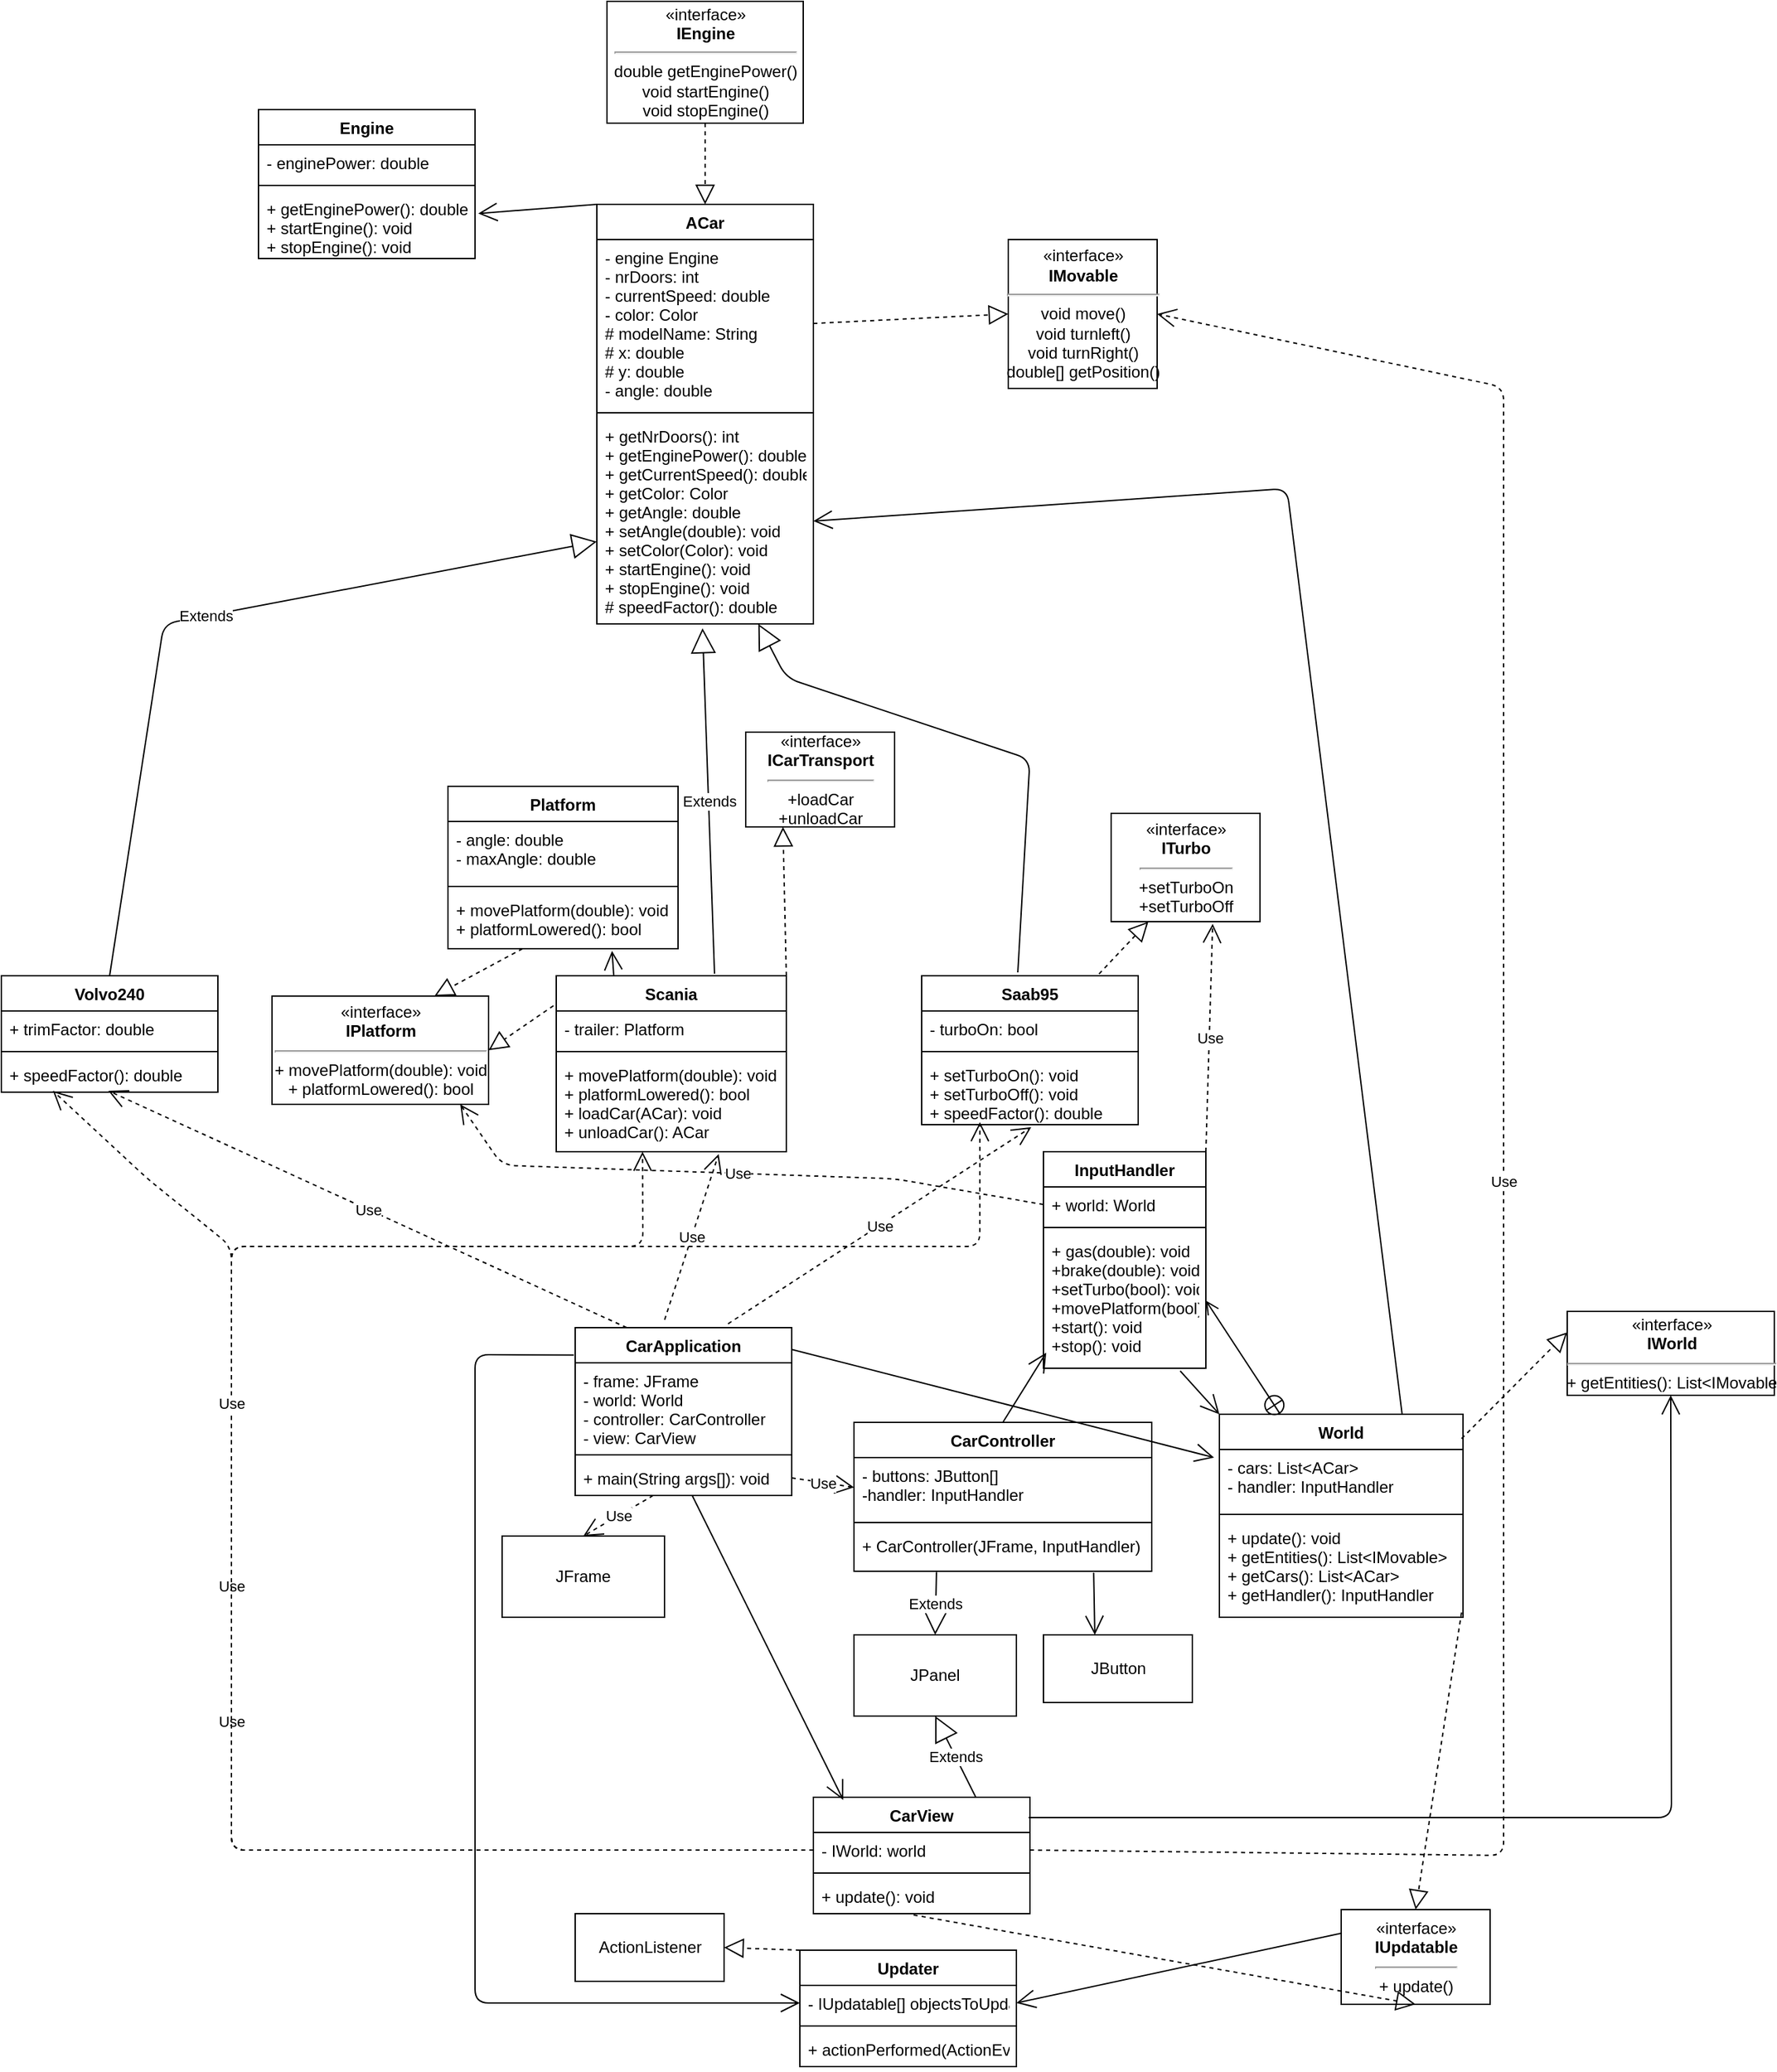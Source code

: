 <mxfile version="14.0.4" type="github">
  <diagram id="hZZ12iHbAmKf1xC7o3fC" name="Page-1">
    <mxGraphModel dx="2249" dy="1931" grid="1" gridSize="10" guides="1" tooltips="1" connect="1" arrows="1" fold="1" page="1" pageScale="1" pageWidth="827" pageHeight="1169" math="0" shadow="0">
      <root>
        <mxCell id="0" />
        <mxCell id="1" parent="0" />
        <mxCell id="w9Y-d-V_YVhM6U8NsQ1o-5" value="World" style="swimlane;fontStyle=1;align=center;verticalAlign=top;childLayout=stackLayout;horizontal=1;startSize=26;horizontalStack=0;resizeParent=1;resizeParentMax=0;resizeLast=0;collapsible=1;marginBottom=0;" parent="1" vertex="1">
          <mxGeometry x="570" y="634" width="180" height="150" as="geometry" />
        </mxCell>
        <mxCell id="w9Y-d-V_YVhM6U8NsQ1o-6" value="- cars: List&lt;ACar&gt;&#xa;- handler: InputHandler" style="text;strokeColor=none;fillColor=none;align=left;verticalAlign=top;spacingLeft=4;spacingRight=4;overflow=hidden;rotatable=0;points=[[0,0.5],[1,0.5]];portConstraint=eastwest;" parent="w9Y-d-V_YVhM6U8NsQ1o-5" vertex="1">
          <mxGeometry y="26" width="180" height="44" as="geometry" />
        </mxCell>
        <mxCell id="w9Y-d-V_YVhM6U8NsQ1o-7" value="" style="line;strokeWidth=1;fillColor=none;align=left;verticalAlign=middle;spacingTop=-1;spacingLeft=3;spacingRight=3;rotatable=0;labelPosition=right;points=[];portConstraint=eastwest;" parent="w9Y-d-V_YVhM6U8NsQ1o-5" vertex="1">
          <mxGeometry y="70" width="180" height="8" as="geometry" />
        </mxCell>
        <mxCell id="w9Y-d-V_YVhM6U8NsQ1o-8" value="+ update(): void&#xa;+ getEntities(): List&lt;IMovable&gt;&#xa;+ getCars(): List&lt;ACar&gt;&#xa;+ getHandler(): InputHandler" style="text;strokeColor=none;fillColor=none;align=left;verticalAlign=top;spacingLeft=4;spacingRight=4;overflow=hidden;rotatable=0;points=[[0,0.5],[1,0.5]];portConstraint=eastwest;" parent="w9Y-d-V_YVhM6U8NsQ1o-5" vertex="1">
          <mxGeometry y="78" width="180" height="72" as="geometry" />
        </mxCell>
        <mxCell id="w9Y-d-V_YVhM6U8NsQ1o-9" value="CarView" style="swimlane;fontStyle=1;align=center;verticalAlign=top;childLayout=stackLayout;horizontal=1;startSize=26;horizontalStack=0;resizeParent=1;resizeParentMax=0;resizeLast=0;collapsible=1;marginBottom=0;" parent="1" vertex="1">
          <mxGeometry x="270" y="917" width="160" height="86" as="geometry" />
        </mxCell>
        <mxCell id="w9Y-d-V_YVhM6U8NsQ1o-10" value="- IWorld: world" style="text;strokeColor=none;fillColor=none;align=left;verticalAlign=top;spacingLeft=4;spacingRight=4;overflow=hidden;rotatable=0;points=[[0,0.5],[1,0.5]];portConstraint=eastwest;" parent="w9Y-d-V_YVhM6U8NsQ1o-9" vertex="1">
          <mxGeometry y="26" width="160" height="26" as="geometry" />
        </mxCell>
        <mxCell id="w9Y-d-V_YVhM6U8NsQ1o-11" value="" style="line;strokeWidth=1;fillColor=none;align=left;verticalAlign=middle;spacingTop=-1;spacingLeft=3;spacingRight=3;rotatable=0;labelPosition=right;points=[];portConstraint=eastwest;" parent="w9Y-d-V_YVhM6U8NsQ1o-9" vertex="1">
          <mxGeometry y="52" width="160" height="8" as="geometry" />
        </mxCell>
        <mxCell id="w9Y-d-V_YVhM6U8NsQ1o-12" value="+ update(): void" style="text;strokeColor=none;fillColor=none;align=left;verticalAlign=top;spacingLeft=4;spacingRight=4;overflow=hidden;rotatable=0;points=[[0,0.5],[1,0.5]];portConstraint=eastwest;" parent="w9Y-d-V_YVhM6U8NsQ1o-9" vertex="1">
          <mxGeometry y="60" width="160" height="26" as="geometry" />
        </mxCell>
        <mxCell id="w9Y-d-V_YVhM6U8NsQ1o-13" value="CarController" style="swimlane;fontStyle=1;align=center;verticalAlign=top;childLayout=stackLayout;horizontal=1;startSize=26;horizontalStack=0;resizeParent=1;resizeParentMax=0;resizeLast=0;collapsible=1;marginBottom=0;" parent="1" vertex="1">
          <mxGeometry x="300" y="640" width="220" height="110" as="geometry" />
        </mxCell>
        <mxCell id="w9Y-d-V_YVhM6U8NsQ1o-14" value="- buttons: JButton[]&#xa;-handler: InputHandler" style="text;strokeColor=none;fillColor=none;align=left;verticalAlign=top;spacingLeft=4;spacingRight=4;overflow=hidden;rotatable=0;points=[[0,0.5],[1,0.5]];portConstraint=eastwest;" parent="w9Y-d-V_YVhM6U8NsQ1o-13" vertex="1">
          <mxGeometry y="26" width="220" height="44" as="geometry" />
        </mxCell>
        <mxCell id="w9Y-d-V_YVhM6U8NsQ1o-15" value="" style="line;strokeWidth=1;fillColor=none;align=left;verticalAlign=middle;spacingTop=-1;spacingLeft=3;spacingRight=3;rotatable=0;labelPosition=right;points=[];portConstraint=eastwest;" parent="w9Y-d-V_YVhM6U8NsQ1o-13" vertex="1">
          <mxGeometry y="70" width="220" height="8" as="geometry" />
        </mxCell>
        <mxCell id="w9Y-d-V_YVhM6U8NsQ1o-16" value="+ CarController(JFrame, InputHandler)" style="text;strokeColor=none;fillColor=none;align=left;verticalAlign=top;spacingLeft=4;spacingRight=4;overflow=hidden;rotatable=0;points=[[0,0.5],[1,0.5]];portConstraint=eastwest;" parent="w9Y-d-V_YVhM6U8NsQ1o-13" vertex="1">
          <mxGeometry y="78" width="220" height="32" as="geometry" />
        </mxCell>
        <mxCell id="w9Y-d-V_YVhM6U8NsQ1o-19" value="Use" style="endArrow=open;endSize=12;dashed=1;html=1;exitX=1;exitY=0.5;exitDx=0;exitDy=0;entryX=0;entryY=0.5;entryDx=0;entryDy=0;" parent="1" source="WmBzrEkOURUB-nVrZAUK-8" target="w9Y-d-V_YVhM6U8NsQ1o-14" edge="1">
          <mxGeometry width="160" relative="1" as="geometry">
            <mxPoint x="257.76" y="726.884" as="sourcePoint" />
            <mxPoint x="540" y="674" as="targetPoint" />
          </mxGeometry>
        </mxCell>
        <mxCell id="w9Y-d-V_YVhM6U8NsQ1o-20" value="JFrame" style="rounded=0;whiteSpace=wrap;html=1;" parent="1" vertex="1">
          <mxGeometry x="40" y="724" width="120" height="60" as="geometry" />
        </mxCell>
        <mxCell id="w9Y-d-V_YVhM6U8NsQ1o-26" value="Extends" style="endArrow=block;endSize=16;endFill=0;html=1;exitX=0.688;exitY=-0.012;exitDx=0;exitDy=0;exitPerimeter=0;entryX=0.488;entryY=1.021;entryDx=0;entryDy=0;entryPerimeter=0;" parent="1" source="le6mXUpzl0C8kMdK8ceL-13" target="le6mXUpzl0C8kMdK8ceL-32" edge="1">
          <mxGeometry width="160" relative="1" as="geometry">
            <mxPoint x="250" y="290" as="sourcePoint" />
            <mxPoint x="230" y="60" as="targetPoint" />
          </mxGeometry>
        </mxCell>
        <mxCell id="w9Y-d-V_YVhM6U8NsQ1o-27" value="Extends" style="endArrow=block;endSize=16;endFill=0;html=1;exitX=0.5;exitY=0;exitDx=0;exitDy=0;" parent="1" source="le6mXUpzl0C8kMdK8ceL-17" target="le6mXUpzl0C8kMdK8ceL-32" edge="1">
          <mxGeometry width="160" relative="1" as="geometry">
            <mxPoint x="40" y="290" as="sourcePoint" />
            <mxPoint x="270" y="60" as="targetPoint" />
            <Array as="points">
              <mxPoint x="-210" y="50" />
            </Array>
          </mxGeometry>
        </mxCell>
        <mxCell id="w9Y-d-V_YVhM6U8NsQ1o-28" value="" style="endArrow=block;endSize=16;endFill=0;html=1;exitX=0.444;exitY=-0.023;exitDx=0;exitDy=0;exitPerimeter=0;" parent="1" source="le6mXUpzl0C8kMdK8ceL-9" target="le6mXUpzl0C8kMdK8ceL-32" edge="1">
          <mxGeometry x="-0.011" width="160" relative="1" as="geometry">
            <mxPoint x="430" y="290" as="sourcePoint" />
            <mxPoint x="310" y="90" as="targetPoint" />
            <mxPoint as="offset" />
            <Array as="points">
              <mxPoint x="430" y="150" />
              <mxPoint x="250" y="90" />
            </Array>
          </mxGeometry>
        </mxCell>
        <mxCell id="w9Y-d-V_YVhM6U8NsQ1o-30" value="" style="endArrow=open;endFill=1;endSize=12;html=1;exitX=0.75;exitY=0;exitDx=0;exitDy=0;entryX=1;entryY=0.5;entryDx=0;entryDy=0;" parent="1" source="w9Y-d-V_YVhM6U8NsQ1o-5" target="le6mXUpzl0C8kMdK8ceL-32" edge="1">
          <mxGeometry width="160" relative="1" as="geometry">
            <mxPoint x="540" y="250" as="sourcePoint" />
            <mxPoint x="310" y="40" as="targetPoint" />
            <Array as="points">
              <mxPoint x="620" y="-50" />
            </Array>
          </mxGeometry>
        </mxCell>
        <mxCell id="w9Y-d-V_YVhM6U8NsQ1o-31" value="Use" style="endArrow=open;endSize=12;dashed=1;html=1;exitX=0.413;exitY=-0.047;exitDx=0;exitDy=0;entryX=0.706;entryY=1.025;entryDx=0;entryDy=0;entryPerimeter=0;exitPerimeter=0;" parent="1" source="WmBzrEkOURUB-nVrZAUK-5" target="le6mXUpzl0C8kMdK8ceL-16" edge="1">
          <mxGeometry width="160" relative="1" as="geometry">
            <mxPoint x="188" y="604.2" as="sourcePoint" />
            <mxPoint x="270.76" y="350.42" as="targetPoint" />
          </mxGeometry>
        </mxCell>
        <mxCell id="w9Y-d-V_YVhM6U8NsQ1o-32" value="Use" style="endArrow=open;endSize=12;dashed=1;html=1;exitX=0.238;exitY=0;exitDx=0;exitDy=0;exitPerimeter=0;entryX=0.494;entryY=0.962;entryDx=0;entryDy=0;entryPerimeter=0;" parent="1" source="WmBzrEkOURUB-nVrZAUK-5" target="le6mXUpzl0C8kMdK8ceL-20" edge="1">
          <mxGeometry width="160" relative="1" as="geometry">
            <mxPoint x="158.08" y="607.332" as="sourcePoint" />
            <mxPoint x="58.96" y="352.16" as="targetPoint" />
          </mxGeometry>
        </mxCell>
        <mxCell id="w9Y-d-V_YVhM6U8NsQ1o-33" value="Use" style="endArrow=open;endSize=12;dashed=1;html=1;entryX=0.506;entryY=1.038;entryDx=0;entryDy=0;entryPerimeter=0;exitX=0.706;exitY=-0.023;exitDx=0;exitDy=0;exitPerimeter=0;" parent="1" source="WmBzrEkOURUB-nVrZAUK-5" target="le6mXUpzl0C8kMdK8ceL-12" edge="1">
          <mxGeometry width="160" relative="1" as="geometry">
            <mxPoint x="220" y="610" as="sourcePoint" />
            <mxPoint x="344.96" y="530" as="targetPoint" />
          </mxGeometry>
        </mxCell>
        <mxCell id="w9Y-d-V_YVhM6U8NsQ1o-35" value="" style="endArrow=open;endFill=1;endSize=12;html=1;exitX=0.5;exitY=0;exitDx=0;exitDy=0;entryX=0.017;entryY=0.885;entryDx=0;entryDy=0;entryPerimeter=0;" parent="1" source="w9Y-d-V_YVhM6U8NsQ1o-13" target="NLHMOBEEFWS5BvYAQ-iJ-5" edge="1">
          <mxGeometry width="160" relative="1" as="geometry">
            <mxPoint x="600" y="844" as="sourcePoint" />
            <mxPoint x="760" y="844" as="targetPoint" />
          </mxGeometry>
        </mxCell>
        <mxCell id="w9Y-d-V_YVhM6U8NsQ1o-36" value="JPanel" style="rounded=0;whiteSpace=wrap;html=1;" parent="1" vertex="1">
          <mxGeometry x="300" y="797" width="120" height="60" as="geometry" />
        </mxCell>
        <mxCell id="w9Y-d-V_YVhM6U8NsQ1o-37" value="Extends" style="endArrow=block;endSize=16;endFill=0;html=1;exitX=0.75;exitY=0;exitDx=0;exitDy=0;entryX=0.5;entryY=1;entryDx=0;entryDy=0;" parent="1" source="w9Y-d-V_YVhM6U8NsQ1o-9" target="w9Y-d-V_YVhM6U8NsQ1o-36" edge="1">
          <mxGeometry width="160" relative="1" as="geometry">
            <mxPoint x="470" y="944" as="sourcePoint" />
            <mxPoint x="310" y="944" as="targetPoint" />
          </mxGeometry>
        </mxCell>
        <mxCell id="w9Y-d-V_YVhM6U8NsQ1o-40" value="Use" style="endArrow=open;endSize=12;dashed=1;html=1;entryX=0.5;entryY=0;entryDx=0;entryDy=0;" parent="1" source="WmBzrEkOURUB-nVrZAUK-8" target="w9Y-d-V_YVhM6U8NsQ1o-20" edge="1">
          <mxGeometry width="160" relative="1" as="geometry">
            <mxPoint x="129.6" y="726.884" as="sourcePoint" />
            <mxPoint x="90" y="684" as="targetPoint" />
          </mxGeometry>
        </mxCell>
        <mxCell id="w9Y-d-V_YVhM6U8NsQ1o-39" value="Extends" style="endArrow=block;endSize=16;endFill=0;html=1;exitX=0.277;exitY=1.02;exitDx=0;exitDy=0;entryX=0.5;entryY=0;entryDx=0;entryDy=0;exitPerimeter=0;" parent="1" source="w9Y-d-V_YVhM6U8NsQ1o-16" target="w9Y-d-V_YVhM6U8NsQ1o-36" edge="1">
          <mxGeometry width="160" relative="1" as="geometry">
            <mxPoint x="330" y="804" as="sourcePoint" />
            <mxPoint x="170" y="804" as="targetPoint" />
          </mxGeometry>
        </mxCell>
        <mxCell id="jsbutnEKUS2bdixu1oas-1" value="«interface»&lt;br&gt;&lt;b&gt;ITurbo&lt;/b&gt;&lt;hr&gt;+setTurboOn&lt;br&gt;+setTurboOff" style="html=1;" parent="1" vertex="1">
          <mxGeometry x="490" y="190" width="110" height="80" as="geometry" />
        </mxCell>
        <mxCell id="jsbutnEKUS2bdixu1oas-6" value="Use" style="endArrow=open;endSize=12;dashed=1;html=1;entryX=0.682;entryY=1.02;entryDx=0;entryDy=0;exitX=1;exitY=0;exitDx=0;exitDy=0;entryPerimeter=0;" parent="1" source="NLHMOBEEFWS5BvYAQ-iJ-2" target="jsbutnEKUS2bdixu1oas-1" edge="1">
          <mxGeometry width="160" relative="1" as="geometry">
            <mxPoint x="580" y="230" as="sourcePoint" />
            <mxPoint x="740" y="230" as="targetPoint" />
            <Array as="points" />
          </mxGeometry>
        </mxCell>
        <mxCell id="NLHMOBEEFWS5BvYAQ-iJ-7" style="edgeStyle=none;orthogonalLoop=1;jettySize=auto;html=1;exitX=0.842;exitY=1.02;exitDx=0;exitDy=0;endArrow=open;endFill=1;endSize=12;exitPerimeter=0;entryX=0;entryY=0;entryDx=0;entryDy=0;" parent="1" source="NLHMOBEEFWS5BvYAQ-iJ-5" target="w9Y-d-V_YVhM6U8NsQ1o-5" edge="1">
          <mxGeometry relative="1" as="geometry" />
        </mxCell>
        <mxCell id="NLHMOBEEFWS5BvYAQ-iJ-2" value="InputHandler" style="swimlane;fontStyle=1;align=center;verticalAlign=top;childLayout=stackLayout;horizontal=1;startSize=26;horizontalStack=0;resizeParent=1;resizeParentMax=0;resizeLast=0;collapsible=1;marginBottom=0;" parent="1" vertex="1">
          <mxGeometry x="440" y="440" width="120" height="160" as="geometry" />
        </mxCell>
        <mxCell id="NLHMOBEEFWS5BvYAQ-iJ-3" value="+ world: World" style="text;strokeColor=none;fillColor=none;align=left;verticalAlign=top;spacingLeft=4;spacingRight=4;overflow=hidden;rotatable=0;points=[[0,0.5],[1,0.5]];portConstraint=eastwest;" parent="NLHMOBEEFWS5BvYAQ-iJ-2" vertex="1">
          <mxGeometry y="26" width="120" height="26" as="geometry" />
        </mxCell>
        <mxCell id="NLHMOBEEFWS5BvYAQ-iJ-4" value="" style="line;strokeWidth=1;fillColor=none;align=left;verticalAlign=middle;spacingTop=-1;spacingLeft=3;spacingRight=3;rotatable=0;labelPosition=right;points=[];portConstraint=eastwest;" parent="NLHMOBEEFWS5BvYAQ-iJ-2" vertex="1">
          <mxGeometry y="52" width="120" height="8" as="geometry" />
        </mxCell>
        <mxCell id="NLHMOBEEFWS5BvYAQ-iJ-5" value="+ gas(double): void&#xa;+brake(double): void&#xa;+setTurbo(bool): void&#xa;+movePlatform(bool): void&#xa;+start(): void&#xa;+stop(): void" style="text;strokeColor=none;fillColor=none;align=left;verticalAlign=top;spacingLeft=4;spacingRight=4;overflow=hidden;rotatable=0;points=[[0,0.5],[1,0.5]];portConstraint=eastwest;" parent="NLHMOBEEFWS5BvYAQ-iJ-2" vertex="1">
          <mxGeometry y="60" width="120" height="100" as="geometry" />
        </mxCell>
        <mxCell id="le6mXUpzl0C8kMdK8ceL-1" value="«interface»&lt;br&gt;&lt;b&gt;ICarTransport&lt;/b&gt;&lt;hr&gt;+loadCar&lt;br&gt;+unloadCar" style="html=1;" parent="1" vertex="1">
          <mxGeometry x="220" y="130" width="110" height="70" as="geometry" />
        </mxCell>
        <mxCell id="le6mXUpzl0C8kMdK8ceL-2" value="" style="endArrow=block;dashed=1;endFill=0;endSize=12;html=1;exitX=0.819;exitY=-0.012;exitDx=0;exitDy=0;entryX=0.25;entryY=1;entryDx=0;entryDy=0;exitPerimeter=0;" parent="1" source="le6mXUpzl0C8kMdK8ceL-9" target="jsbutnEKUS2bdixu1oas-1" edge="1">
          <mxGeometry width="160" relative="1" as="geometry">
            <mxPoint x="490" y="290" as="sourcePoint" />
            <mxPoint x="650" y="200" as="targetPoint" />
          </mxGeometry>
        </mxCell>
        <mxCell id="le6mXUpzl0C8kMdK8ceL-3" value="" style="endArrow=block;dashed=1;endFill=0;endSize=12;html=1;exitX=1;exitY=0;exitDx=0;exitDy=0;entryX=0.25;entryY=1;entryDx=0;entryDy=0;" parent="1" source="le6mXUpzl0C8kMdK8ceL-13" target="le6mXUpzl0C8kMdK8ceL-1" edge="1">
          <mxGeometry width="160" relative="1" as="geometry">
            <mxPoint x="310" y="290" as="sourcePoint" />
            <mxPoint x="300" y="251" as="targetPoint" />
          </mxGeometry>
        </mxCell>
        <mxCell id="le6mXUpzl0C8kMdK8ceL-9" value="Saab95" style="swimlane;fontStyle=1;align=center;verticalAlign=top;childLayout=stackLayout;horizontal=1;startSize=26;horizontalStack=0;resizeParent=1;resizeParentMax=0;resizeLast=0;collapsible=1;marginBottom=0;" parent="1" vertex="1">
          <mxGeometry x="350" y="310" width="160" height="110" as="geometry" />
        </mxCell>
        <mxCell id="le6mXUpzl0C8kMdK8ceL-10" value="- turboOn: bool" style="text;strokeColor=none;fillColor=none;align=left;verticalAlign=top;spacingLeft=4;spacingRight=4;overflow=hidden;rotatable=0;points=[[0,0.5],[1,0.5]];portConstraint=eastwest;" parent="le6mXUpzl0C8kMdK8ceL-9" vertex="1">
          <mxGeometry y="26" width="160" height="26" as="geometry" />
        </mxCell>
        <mxCell id="le6mXUpzl0C8kMdK8ceL-11" value="" style="line;strokeWidth=1;fillColor=none;align=left;verticalAlign=middle;spacingTop=-1;spacingLeft=3;spacingRight=3;rotatable=0;labelPosition=right;points=[];portConstraint=eastwest;" parent="le6mXUpzl0C8kMdK8ceL-9" vertex="1">
          <mxGeometry y="52" width="160" height="8" as="geometry" />
        </mxCell>
        <mxCell id="le6mXUpzl0C8kMdK8ceL-12" value="+ setTurboOn(): void&#xa;+ setTurboOff(): void&#xa;+ speedFactor(): double" style="text;strokeColor=none;fillColor=none;align=left;verticalAlign=top;spacingLeft=4;spacingRight=4;overflow=hidden;rotatable=0;points=[[0,0.5],[1,0.5]];portConstraint=eastwest;" parent="le6mXUpzl0C8kMdK8ceL-9" vertex="1">
          <mxGeometry y="60" width="160" height="50" as="geometry" />
        </mxCell>
        <mxCell id="le6mXUpzl0C8kMdK8ceL-13" value="Scania" style="swimlane;fontStyle=1;align=center;verticalAlign=top;childLayout=stackLayout;horizontal=1;startSize=26;horizontalStack=0;resizeParent=1;resizeParentMax=0;resizeLast=0;collapsible=1;marginBottom=0;" parent="1" vertex="1">
          <mxGeometry x="80" y="310" width="170" height="130" as="geometry" />
        </mxCell>
        <mxCell id="le6mXUpzl0C8kMdK8ceL-14" value="- trailer: Platform" style="text;strokeColor=none;fillColor=none;align=left;verticalAlign=top;spacingLeft=4;spacingRight=4;overflow=hidden;rotatable=0;points=[[0,0.5],[1,0.5]];portConstraint=eastwest;" parent="le6mXUpzl0C8kMdK8ceL-13" vertex="1">
          <mxGeometry y="26" width="170" height="26" as="geometry" />
        </mxCell>
        <mxCell id="le6mXUpzl0C8kMdK8ceL-15" value="" style="line;strokeWidth=1;fillColor=none;align=left;verticalAlign=middle;spacingTop=-1;spacingLeft=3;spacingRight=3;rotatable=0;labelPosition=right;points=[];portConstraint=eastwest;" parent="le6mXUpzl0C8kMdK8ceL-13" vertex="1">
          <mxGeometry y="52" width="170" height="8" as="geometry" />
        </mxCell>
        <mxCell id="le6mXUpzl0C8kMdK8ceL-16" value="+ movePlatform(double): void&#xa;+ platformLowered(): bool&#xa;+ loadCar(ACar): void&#xa;+ unloadCar(): ACar" style="text;strokeColor=none;fillColor=none;align=left;verticalAlign=top;spacingLeft=4;spacingRight=4;overflow=hidden;rotatable=0;points=[[0,0.5],[1,0.5]];portConstraint=eastwest;" parent="le6mXUpzl0C8kMdK8ceL-13" vertex="1">
          <mxGeometry y="60" width="170" height="70" as="geometry" />
        </mxCell>
        <mxCell id="le6mXUpzl0C8kMdK8ceL-17" value="Volvo240" style="swimlane;fontStyle=1;align=center;verticalAlign=top;childLayout=stackLayout;horizontal=1;startSize=26;horizontalStack=0;resizeParent=1;resizeParentMax=0;resizeLast=0;collapsible=1;marginBottom=0;" parent="1" vertex="1">
          <mxGeometry x="-330" y="310" width="160" height="86" as="geometry" />
        </mxCell>
        <mxCell id="le6mXUpzl0C8kMdK8ceL-18" value="+ trimFactor: double" style="text;strokeColor=none;fillColor=none;align=left;verticalAlign=top;spacingLeft=4;spacingRight=4;overflow=hidden;rotatable=0;points=[[0,0.5],[1,0.5]];portConstraint=eastwest;" parent="le6mXUpzl0C8kMdK8ceL-17" vertex="1">
          <mxGeometry y="26" width="160" height="26" as="geometry" />
        </mxCell>
        <mxCell id="le6mXUpzl0C8kMdK8ceL-19" value="" style="line;strokeWidth=1;fillColor=none;align=left;verticalAlign=middle;spacingTop=-1;spacingLeft=3;spacingRight=3;rotatable=0;labelPosition=right;points=[];portConstraint=eastwest;" parent="le6mXUpzl0C8kMdK8ceL-17" vertex="1">
          <mxGeometry y="52" width="160" height="8" as="geometry" />
        </mxCell>
        <mxCell id="le6mXUpzl0C8kMdK8ceL-20" value="+ speedFactor(): double" style="text;strokeColor=none;fillColor=none;align=left;verticalAlign=top;spacingLeft=4;spacingRight=4;overflow=hidden;rotatable=0;points=[[0,0.5],[1,0.5]];portConstraint=eastwest;" parent="le6mXUpzl0C8kMdK8ceL-17" vertex="1">
          <mxGeometry y="60" width="160" height="26" as="geometry" />
        </mxCell>
        <mxCell id="le6mXUpzl0C8kMdK8ceL-21" value="" style="endArrow=open;endFill=1;endSize=12;html=1;exitX=0.994;exitY=0.128;exitDx=0;exitDy=0;entryX=-0.022;entryY=0.136;entryDx=0;entryDy=0;exitPerimeter=0;entryPerimeter=0;" parent="1" source="WmBzrEkOURUB-nVrZAUK-5" target="w9Y-d-V_YVhM6U8NsQ1o-6" edge="1">
          <mxGeometry width="160" relative="1" as="geometry">
            <mxPoint x="260" y="639" as="sourcePoint" />
            <mxPoint x="400" y="550" as="targetPoint" />
          </mxGeometry>
        </mxCell>
        <mxCell id="le6mXUpzl0C8kMdK8ceL-22" value="Use" style="endArrow=open;endSize=12;dashed=1;html=1;exitX=1;exitY=0.5;exitDx=0;exitDy=0;entryX=1;entryY=0.5;entryDx=0;entryDy=0;" parent="1" source="w9Y-d-V_YVhM6U8NsQ1o-10" target="le6mXUpzl0C8kMdK8ceL-33" edge="1">
          <mxGeometry width="160" relative="1" as="geometry">
            <mxPoint x="480" y="960" as="sourcePoint" />
            <mxPoint x="310.96" y="19" as="targetPoint" />
            <Array as="points">
              <mxPoint x="780" y="960" />
              <mxPoint x="780" y="-125" />
            </Array>
          </mxGeometry>
        </mxCell>
        <mxCell id="le6mXUpzl0C8kMdK8ceL-23" value="«interface»&lt;br&gt;&lt;b&gt;IUpdatable&lt;/b&gt;&lt;hr&gt;+ update()" style="html=1;" parent="1" vertex="1">
          <mxGeometry x="660" y="1000" width="110" height="70" as="geometry" />
        </mxCell>
        <mxCell id="le6mXUpzl0C8kMdK8ceL-24" value="" style="endArrow=open;endFill=1;endSize=12;html=1;exitX=0;exitY=0.25;exitDx=0;exitDy=0;entryX=1;entryY=0.5;entryDx=0;entryDy=0;" parent="1" source="le6mXUpzl0C8kMdK8ceL-23" target="UB2IoCVUa1JtuaV-LtfC-2" edge="1">
          <mxGeometry width="160" relative="1" as="geometry">
            <mxPoint x="790" y="1010" as="sourcePoint" />
            <mxPoint x="444" y="1045" as="targetPoint" />
          </mxGeometry>
        </mxCell>
        <mxCell id="le6mXUpzl0C8kMdK8ceL-25" value="" style="endArrow=block;dashed=1;endFill=0;endSize=12;html=1;exitX=0.463;exitY=1.038;exitDx=0;exitDy=0;exitPerimeter=0;entryX=0.5;entryY=1;entryDx=0;entryDy=0;" parent="1" source="w9Y-d-V_YVhM6U8NsQ1o-12" target="le6mXUpzl0C8kMdK8ceL-23" edge="1">
          <mxGeometry width="160" relative="1" as="geometry">
            <mxPoint x="320" y="1020" as="sourcePoint" />
            <mxPoint x="480" y="1020" as="targetPoint" />
          </mxGeometry>
        </mxCell>
        <mxCell id="le6mXUpzl0C8kMdK8ceL-26" value="" style="endArrow=block;dashed=1;endFill=0;endSize=12;html=1;entryX=0.5;entryY=0;entryDx=0;entryDy=0;exitX=0.994;exitY=0.95;exitDx=0;exitDy=0;exitPerimeter=0;" parent="1" source="w9Y-d-V_YVhM6U8NsQ1o-8" target="le6mXUpzl0C8kMdK8ceL-23" edge="1">
          <mxGeometry width="160" relative="1" as="geometry">
            <mxPoint x="715" y="710" as="sourcePoint" />
            <mxPoint x="940" y="1000" as="targetPoint" />
          </mxGeometry>
        </mxCell>
        <mxCell id="le6mXUpzl0C8kMdK8ceL-27" value="" style="endArrow=open;endFill=1;endSize=12;html=1;exitX=-0.006;exitY=0.163;exitDx=0;exitDy=0;entryX=0;entryY=0.5;entryDx=0;entryDy=0;exitPerimeter=0;" parent="1" source="WmBzrEkOURUB-nVrZAUK-5" target="UB2IoCVUa1JtuaV-LtfC-2" edge="1">
          <mxGeometry width="160" relative="1" as="geometry">
            <mxPoint x="100" y="639" as="sourcePoint" />
            <mxPoint x="254" y="1077" as="targetPoint" />
            <Array as="points">
              <mxPoint x="20" y="590" />
              <mxPoint x="20" y="1069" />
            </Array>
          </mxGeometry>
        </mxCell>
        <mxCell id="le6mXUpzl0C8kMdK8ceL-28" value="" style="endArrow=open;endFill=1;endSize=12;html=1;entryX=0.138;entryY=0.023;entryDx=0;entryDy=0;entryPerimeter=0;" parent="1" source="WmBzrEkOURUB-nVrZAUK-8" target="w9Y-d-V_YVhM6U8NsQ1o-9" edge="1">
          <mxGeometry width="160" relative="1" as="geometry">
            <mxPoint x="187.074" y="726" as="sourcePoint" />
            <mxPoint x="230" y="820" as="targetPoint" />
          </mxGeometry>
        </mxCell>
        <mxCell id="le6mXUpzl0C8kMdK8ceL-29" value="ACar" style="swimlane;fontStyle=1;align=center;verticalAlign=top;childLayout=stackLayout;horizontal=1;startSize=26;horizontalStack=0;resizeParent=1;resizeParentMax=0;resizeLast=0;collapsible=1;marginBottom=0;" parent="1" vertex="1">
          <mxGeometry x="110" y="-260" width="160" height="310" as="geometry" />
        </mxCell>
        <mxCell id="le6mXUpzl0C8kMdK8ceL-30" value="- engine Engine&#xa;- nrDoors: int&#xa;- currentSpeed: double&#xa;- color: Color&#xa;# modelName: String&#xa;# x: double&#xa;# y: double&#xa;- angle: double" style="text;strokeColor=none;fillColor=none;align=left;verticalAlign=top;spacingLeft=4;spacingRight=4;overflow=hidden;rotatable=0;points=[[0,0.5],[1,0.5]];portConstraint=eastwest;" parent="le6mXUpzl0C8kMdK8ceL-29" vertex="1">
          <mxGeometry y="26" width="160" height="124" as="geometry" />
        </mxCell>
        <mxCell id="le6mXUpzl0C8kMdK8ceL-31" value="" style="line;strokeWidth=1;fillColor=none;align=left;verticalAlign=middle;spacingTop=-1;spacingLeft=3;spacingRight=3;rotatable=0;labelPosition=right;points=[];portConstraint=eastwest;" parent="le6mXUpzl0C8kMdK8ceL-29" vertex="1">
          <mxGeometry y="150" width="160" height="8" as="geometry" />
        </mxCell>
        <mxCell id="le6mXUpzl0C8kMdK8ceL-32" value="+ getNrDoors(): int&#xa;+ getEnginePower(): double&#xa;+ getCurrentSpeed(): double&#xa;+ getColor: Color&#xa;+ getAngle: double&#xa;+ setAngle(double): void&#xa;+ setColor(Color): void&#xa;+ startEngine(): void&#xa;+ stopEngine(): void&#xa;# speedFactor(): double" style="text;strokeColor=none;fillColor=none;align=left;verticalAlign=top;spacingLeft=4;spacingRight=4;overflow=hidden;rotatable=0;points=[[0,0.5],[1,0.5]];portConstraint=eastwest;" parent="le6mXUpzl0C8kMdK8ceL-29" vertex="1">
          <mxGeometry y="158" width="160" height="152" as="geometry" />
        </mxCell>
        <mxCell id="le6mXUpzl0C8kMdK8ceL-33" value="«interface»&lt;br&gt;&lt;b&gt;IMovable&lt;/b&gt;&lt;hr&gt;void move()&lt;br&gt;void turnleft()&lt;br&gt;void turnRight()&lt;br&gt;double[] getPosition()" style="html=1;" parent="1" vertex="1">
          <mxGeometry x="414" y="-234" width="110" height="110" as="geometry" />
        </mxCell>
        <mxCell id="le6mXUpzl0C8kMdK8ceL-34" value="" style="endArrow=block;dashed=1;endFill=0;endSize=12;html=1;exitX=1;exitY=0.5;exitDx=0;exitDy=0;entryX=0;entryY=0.5;entryDx=0;entryDy=0;" parent="1" source="le6mXUpzl0C8kMdK8ceL-30" target="le6mXUpzl0C8kMdK8ceL-33" edge="1">
          <mxGeometry width="160" relative="1" as="geometry">
            <mxPoint x="300" y="-120" as="sourcePoint" />
            <mxPoint x="460" y="-120" as="targetPoint" />
          </mxGeometry>
        </mxCell>
        <mxCell id="le6mXUpzl0C8kMdK8ceL-35" value="Use" style="endArrow=open;endSize=12;dashed=1;html=1;exitX=0;exitY=0.5;exitDx=0;exitDy=0;entryX=0.238;entryY=0.962;entryDx=0;entryDy=0;entryPerimeter=0;" parent="1" source="w9Y-d-V_YVhM6U8NsQ1o-10" target="le6mXUpzl0C8kMdK8ceL-20" edge="1">
          <mxGeometry width="160" relative="1" as="geometry">
            <mxPoint x="70" y="920" as="sourcePoint" />
            <mxPoint x="230" y="920" as="targetPoint" />
            <Array as="points">
              <mxPoint x="-160" y="956" />
              <mxPoint x="-160" y="510" />
              <mxPoint x="-222" y="460" />
            </Array>
          </mxGeometry>
        </mxCell>
        <mxCell id="le6mXUpzl0C8kMdK8ceL-36" value="Use" style="endArrow=open;endSize=12;dashed=1;html=1;exitX=0;exitY=0.5;exitDx=0;exitDy=0;entryX=0.375;entryY=1;entryDx=0;entryDy=0;entryPerimeter=0;" parent="1" source="w9Y-d-V_YVhM6U8NsQ1o-10" target="le6mXUpzl0C8kMdK8ceL-16" edge="1">
          <mxGeometry width="160" relative="1" as="geometry">
            <mxPoint x="30" y="900" as="sourcePoint" />
            <mxPoint x="190" y="900" as="targetPoint" />
            <Array as="points">
              <mxPoint x="-160" y="956" />
              <mxPoint x="-160" y="510" />
              <mxPoint x="144" y="510" />
            </Array>
          </mxGeometry>
        </mxCell>
        <mxCell id="le6mXUpzl0C8kMdK8ceL-37" value="Use" style="endArrow=open;endSize=12;dashed=1;html=1;exitX=0;exitY=0.5;exitDx=0;exitDy=0;entryX=0.269;entryY=0.962;entryDx=0;entryDy=0;entryPerimeter=0;" parent="1" source="w9Y-d-V_YVhM6U8NsQ1o-10" target="le6mXUpzl0C8kMdK8ceL-12" edge="1">
          <mxGeometry width="160" relative="1" as="geometry">
            <mxPoint x="140" y="970" as="sourcePoint" />
            <mxPoint x="300" y="970" as="targetPoint" />
            <Array as="points">
              <mxPoint x="-160" y="956" />
              <mxPoint x="-160" y="510" />
              <mxPoint x="393" y="510" />
            </Array>
          </mxGeometry>
        </mxCell>
        <mxCell id="le6mXUpzl0C8kMdK8ceL-38" value="Platform" style="swimlane;fontStyle=1;align=center;verticalAlign=top;childLayout=stackLayout;horizontal=1;startSize=26;horizontalStack=0;resizeParent=1;resizeParentMax=0;resizeLast=0;collapsible=1;marginBottom=0;" parent="1" vertex="1">
          <mxGeometry y="170" width="170" height="120" as="geometry" />
        </mxCell>
        <mxCell id="le6mXUpzl0C8kMdK8ceL-39" value="- angle: double&#xa;- maxAngle: double" style="text;strokeColor=none;fillColor=none;align=left;verticalAlign=top;spacingLeft=4;spacingRight=4;overflow=hidden;rotatable=0;points=[[0,0.5],[1,0.5]];portConstraint=eastwest;" parent="le6mXUpzl0C8kMdK8ceL-38" vertex="1">
          <mxGeometry y="26" width="170" height="44" as="geometry" />
        </mxCell>
        <mxCell id="le6mXUpzl0C8kMdK8ceL-40" value="" style="line;strokeWidth=1;fillColor=none;align=left;verticalAlign=middle;spacingTop=-1;spacingLeft=3;spacingRight=3;rotatable=0;labelPosition=right;points=[];portConstraint=eastwest;" parent="le6mXUpzl0C8kMdK8ceL-38" vertex="1">
          <mxGeometry y="70" width="170" height="8" as="geometry" />
        </mxCell>
        <mxCell id="le6mXUpzl0C8kMdK8ceL-41" value="+ movePlatform(double): void&#xa;+ platformLowered(): bool" style="text;strokeColor=none;fillColor=none;align=left;verticalAlign=top;spacingLeft=4;spacingRight=4;overflow=hidden;rotatable=0;points=[[0,0.5],[1,0.5]];portConstraint=eastwest;" parent="le6mXUpzl0C8kMdK8ceL-38" vertex="1">
          <mxGeometry y="78" width="170" height="42" as="geometry" />
        </mxCell>
        <mxCell id="le6mXUpzl0C8kMdK8ceL-42" value="" style="endArrow=open;endFill=1;endSize=12;html=1;exitX=0.25;exitY=0;exitDx=0;exitDy=0;entryX=0.713;entryY=1.038;entryDx=0;entryDy=0;entryPerimeter=0;" parent="1" source="le6mXUpzl0C8kMdK8ceL-13" target="le6mXUpzl0C8kMdK8ceL-41" edge="1">
          <mxGeometry width="160" relative="1" as="geometry">
            <mxPoint x="-90" y="220" as="sourcePoint" />
            <mxPoint x="70" y="220" as="targetPoint" />
          </mxGeometry>
        </mxCell>
        <mxCell id="le6mXUpzl0C8kMdK8ceL-43" value="«interface»&lt;br&gt;&lt;b&gt;IPlatform&lt;/b&gt;&lt;hr&gt;&lt;span style=&quot;text-align: left&quot;&gt;+ movePlatform(double): void&lt;br&gt;&lt;/span&gt;+ platformLowered(): bool&lt;span style=&quot;text-align: left&quot;&gt;&lt;br&gt;&lt;/span&gt;" style="html=1;" parent="1" vertex="1">
          <mxGeometry x="-130" y="325" width="160" height="80" as="geometry" />
        </mxCell>
        <mxCell id="le6mXUpzl0C8kMdK8ceL-46" value="" style="endArrow=block;dashed=1;endFill=0;endSize=12;html=1;exitX=-0.012;exitY=0.17;exitDx=0;exitDy=0;entryX=1;entryY=0.5;entryDx=0;entryDy=0;exitPerimeter=0;" parent="1" source="le6mXUpzl0C8kMdK8ceL-13" target="le6mXUpzl0C8kMdK8ceL-43" edge="1">
          <mxGeometry width="160" relative="1" as="geometry">
            <mxPoint x="120" y="230" as="sourcePoint" />
            <mxPoint x="280" y="230" as="targetPoint" />
          </mxGeometry>
        </mxCell>
        <mxCell id="le6mXUpzl0C8kMdK8ceL-47" value="Use" style="endArrow=open;endSize=12;dashed=1;html=1;exitX=0;exitY=0.5;exitDx=0;exitDy=0;entryX=0.869;entryY=1;entryDx=0;entryDy=0;entryPerimeter=0;" parent="1" source="NLHMOBEEFWS5BvYAQ-iJ-3" target="le6mXUpzl0C8kMdK8ceL-43" edge="1">
          <mxGeometry width="160" relative="1" as="geometry">
            <mxPoint x="660" y="280" as="sourcePoint" />
            <mxPoint x="820" y="280" as="targetPoint" />
            <Array as="points">
              <mxPoint x="330" y="460" />
              <mxPoint x="40" y="450" />
            </Array>
          </mxGeometry>
        </mxCell>
        <mxCell id="WmBzrEkOURUB-nVrZAUK-5" value="CarApplication" style="swimlane;fontStyle=1;align=center;verticalAlign=top;childLayout=stackLayout;horizontal=1;startSize=26;horizontalStack=0;resizeParent=1;resizeParentMax=0;resizeLast=0;collapsible=1;marginBottom=0;" parent="1" vertex="1">
          <mxGeometry x="94" y="570" width="160" height="124" as="geometry" />
        </mxCell>
        <mxCell id="WmBzrEkOURUB-nVrZAUK-6" value="- frame: JFrame&#xa;- world: World&#xa;- controller: CarController&#xa;- view: CarView" style="text;strokeColor=none;fillColor=none;align=left;verticalAlign=top;spacingLeft=4;spacingRight=4;overflow=hidden;rotatable=0;points=[[0,0.5],[1,0.5]];portConstraint=eastwest;" parent="WmBzrEkOURUB-nVrZAUK-5" vertex="1">
          <mxGeometry y="26" width="160" height="64" as="geometry" />
        </mxCell>
        <mxCell id="WmBzrEkOURUB-nVrZAUK-7" value="" style="line;strokeWidth=1;fillColor=none;align=left;verticalAlign=middle;spacingTop=-1;spacingLeft=3;spacingRight=3;rotatable=0;labelPosition=right;points=[];portConstraint=eastwest;" parent="WmBzrEkOURUB-nVrZAUK-5" vertex="1">
          <mxGeometry y="90" width="160" height="8" as="geometry" />
        </mxCell>
        <mxCell id="WmBzrEkOURUB-nVrZAUK-8" value="+ main(String args[]): void" style="text;strokeColor=none;fillColor=none;align=left;verticalAlign=top;spacingLeft=4;spacingRight=4;overflow=hidden;rotatable=0;points=[[0,0.5],[1,0.5]];portConstraint=eastwest;" parent="WmBzrEkOURUB-nVrZAUK-5" vertex="1">
          <mxGeometry y="98" width="160" height="26" as="geometry" />
        </mxCell>
        <mxCell id="WmBzrEkOURUB-nVrZAUK-9" value="" style="endArrow=open;endFill=1;endSize=12;html=1;exitX=0.994;exitY=0.174;exitDx=0;exitDy=0;exitPerimeter=0;entryX=0.5;entryY=1;entryDx=0;entryDy=0;" parent="1" source="w9Y-d-V_YVhM6U8NsQ1o-9" target="WmBzrEkOURUB-nVrZAUK-10" edge="1">
          <mxGeometry width="160" relative="1" as="geometry">
            <mxPoint x="510" y="920" as="sourcePoint" />
            <mxPoint x="670" y="920" as="targetPoint" />
            <Array as="points">
              <mxPoint x="904" y="932" />
            </Array>
          </mxGeometry>
        </mxCell>
        <mxCell id="WmBzrEkOURUB-nVrZAUK-10" value="«interface»&lt;br&gt;&lt;b&gt;IWorld&lt;/b&gt;&lt;hr&gt;+ getEntities(): List&amp;lt;IMovable" style="html=1;" parent="1" vertex="1">
          <mxGeometry x="827" y="558" width="153" height="62" as="geometry" />
        </mxCell>
        <mxCell id="WmBzrEkOURUB-nVrZAUK-11" value="" style="endArrow=block;dashed=1;endFill=0;endSize=12;html=1;exitX=0.994;exitY=0.12;exitDx=0;exitDy=0;exitPerimeter=0;entryX=0;entryY=0.25;entryDx=0;entryDy=0;" parent="1" source="w9Y-d-V_YVhM6U8NsQ1o-5" target="WmBzrEkOURUB-nVrZAUK-10" edge="1">
          <mxGeometry width="160" relative="1" as="geometry">
            <mxPoint x="810" y="690" as="sourcePoint" />
            <mxPoint x="970" y="690" as="targetPoint" />
          </mxGeometry>
        </mxCell>
        <mxCell id="WmBzrEkOURUB-nVrZAUK-12" value="" style="endArrow=open;startArrow=circlePlus;endFill=0;startFill=0;endSize=8;html=1;entryX=1;entryY=0.5;entryDx=0;entryDy=0;exitX=0.25;exitY=0;exitDx=0;exitDy=0;" parent="1" source="w9Y-d-V_YVhM6U8NsQ1o-5" target="NLHMOBEEFWS5BvYAQ-iJ-5" edge="1">
          <mxGeometry width="160" relative="1" as="geometry">
            <mxPoint x="620" y="560" as="sourcePoint" />
            <mxPoint x="760" y="570" as="targetPoint" />
          </mxGeometry>
        </mxCell>
        <mxCell id="UB2IoCVUa1JtuaV-LtfC-1" value="Updater" style="swimlane;fontStyle=1;align=center;verticalAlign=top;childLayout=stackLayout;horizontal=1;startSize=26;horizontalStack=0;resizeParent=1;resizeParentMax=0;resizeLast=0;collapsible=1;marginBottom=0;" parent="1" vertex="1">
          <mxGeometry x="260" y="1030" width="160" height="86" as="geometry" />
        </mxCell>
        <mxCell id="UB2IoCVUa1JtuaV-LtfC-2" value="- IUpdatable[] objectsToUpdate" style="text;strokeColor=none;fillColor=none;align=left;verticalAlign=top;spacingLeft=4;spacingRight=4;overflow=hidden;rotatable=0;points=[[0,0.5],[1,0.5]];portConstraint=eastwest;" parent="UB2IoCVUa1JtuaV-LtfC-1" vertex="1">
          <mxGeometry y="26" width="160" height="26" as="geometry" />
        </mxCell>
        <mxCell id="UB2IoCVUa1JtuaV-LtfC-3" value="" style="line;strokeWidth=1;fillColor=none;align=left;verticalAlign=middle;spacingTop=-1;spacingLeft=3;spacingRight=3;rotatable=0;labelPosition=right;points=[];portConstraint=eastwest;" parent="UB2IoCVUa1JtuaV-LtfC-1" vertex="1">
          <mxGeometry y="52" width="160" height="8" as="geometry" />
        </mxCell>
        <mxCell id="UB2IoCVUa1JtuaV-LtfC-4" value="+ actionPerformed(ActionEvent)" style="text;strokeColor=none;fillColor=none;align=left;verticalAlign=top;spacingLeft=4;spacingRight=4;overflow=hidden;rotatable=0;points=[[0,0.5],[1,0.5]];portConstraint=eastwest;" parent="UB2IoCVUa1JtuaV-LtfC-1" vertex="1">
          <mxGeometry y="60" width="160" height="26" as="geometry" />
        </mxCell>
        <mxCell id="UB2IoCVUa1JtuaV-LtfC-6" value="ActionListener" style="html=1;" parent="1" vertex="1">
          <mxGeometry x="94" y="1003" width="110" height="50" as="geometry" />
        </mxCell>
        <mxCell id="UB2IoCVUa1JtuaV-LtfC-7" value="" style="endArrow=block;dashed=1;endFill=0;endSize=12;html=1;exitX=0;exitY=0;exitDx=0;exitDy=0;entryX=1;entryY=0.5;entryDx=0;entryDy=0;" parent="1" source="UB2IoCVUa1JtuaV-LtfC-1" target="UB2IoCVUa1JtuaV-LtfC-6" edge="1">
          <mxGeometry width="160" relative="1" as="geometry">
            <mxPoint x="40" y="1060" as="sourcePoint" />
            <mxPoint x="200" y="1060" as="targetPoint" />
          </mxGeometry>
        </mxCell>
        <mxCell id="HeS5sXqbwVfVD17-rwM6-1" value="Engine" style="swimlane;fontStyle=1;align=center;verticalAlign=top;childLayout=stackLayout;horizontal=1;startSize=26;horizontalStack=0;resizeParent=1;resizeParentMax=0;resizeLast=0;collapsible=1;marginBottom=0;" vertex="1" parent="1">
          <mxGeometry x="-140" y="-330" width="160" height="110" as="geometry" />
        </mxCell>
        <mxCell id="HeS5sXqbwVfVD17-rwM6-2" value="- enginePower: double" style="text;strokeColor=none;fillColor=none;align=left;verticalAlign=top;spacingLeft=4;spacingRight=4;overflow=hidden;rotatable=0;points=[[0,0.5],[1,0.5]];portConstraint=eastwest;" vertex="1" parent="HeS5sXqbwVfVD17-rwM6-1">
          <mxGeometry y="26" width="160" height="26" as="geometry" />
        </mxCell>
        <mxCell id="HeS5sXqbwVfVD17-rwM6-3" value="" style="line;strokeWidth=1;fillColor=none;align=left;verticalAlign=middle;spacingTop=-1;spacingLeft=3;spacingRight=3;rotatable=0;labelPosition=right;points=[];portConstraint=eastwest;" vertex="1" parent="HeS5sXqbwVfVD17-rwM6-1">
          <mxGeometry y="52" width="160" height="8" as="geometry" />
        </mxCell>
        <mxCell id="HeS5sXqbwVfVD17-rwM6-4" value="+ getEnginePower(): double&#xa;+ startEngine(): void&#xa;+ stopEngine(): void" style="text;strokeColor=none;fillColor=none;align=left;verticalAlign=top;spacingLeft=4;spacingRight=4;overflow=hidden;rotatable=0;points=[[0,0.5],[1,0.5]];portConstraint=eastwest;" vertex="1" parent="HeS5sXqbwVfVD17-rwM6-1">
          <mxGeometry y="60" width="160" height="50" as="geometry" />
        </mxCell>
        <mxCell id="HeS5sXqbwVfVD17-rwM6-5" value="«interface»&lt;br&gt;&lt;b&gt;IEngine&lt;br&gt;&lt;/b&gt;&lt;hr&gt;double getEnginePower()&lt;br&gt;void startEngine()&lt;br&gt;void stopEngine()" style="html=1;" vertex="1" parent="1">
          <mxGeometry x="117.5" y="-410" width="145" height="90" as="geometry" />
        </mxCell>
        <mxCell id="HeS5sXqbwVfVD17-rwM6-6" value="" style="endArrow=block;dashed=1;endFill=0;endSize=12;html=1;exitX=0.5;exitY=1;exitDx=0;exitDy=0;entryX=0.5;entryY=0;entryDx=0;entryDy=0;" edge="1" parent="1" source="HeS5sXqbwVfVD17-rwM6-5" target="le6mXUpzl0C8kMdK8ceL-29">
          <mxGeometry width="160" relative="1" as="geometry">
            <mxPoint x="260" y="-310" as="sourcePoint" />
            <mxPoint x="420" y="-310" as="targetPoint" />
          </mxGeometry>
        </mxCell>
        <mxCell id="HeS5sXqbwVfVD17-rwM6-7" value="" style="endArrow=open;endFill=1;endSize=12;html=1;exitX=0;exitY=0;exitDx=0;exitDy=0;entryX=1.015;entryY=0.335;entryDx=0;entryDy=0;entryPerimeter=0;" edge="1" parent="1" source="le6mXUpzl0C8kMdK8ceL-29" target="HeS5sXqbwVfVD17-rwM6-4">
          <mxGeometry width="160" relative="1" as="geometry">
            <mxPoint x="-140" y="-130" as="sourcePoint" />
            <mxPoint x="20" y="-130" as="targetPoint" />
          </mxGeometry>
        </mxCell>
        <mxCell id="HeS5sXqbwVfVD17-rwM6-8" value="" style="endArrow=block;dashed=1;endFill=0;endSize=12;html=1;exitX=0.324;exitY=1;exitDx=0;exitDy=0;exitPerimeter=0;entryX=0.75;entryY=0;entryDx=0;entryDy=0;" edge="1" parent="1" source="le6mXUpzl0C8kMdK8ceL-41" target="le6mXUpzl0C8kMdK8ceL-43">
          <mxGeometry width="160" relative="1" as="geometry">
            <mxPoint x="-100" y="351" as="sourcePoint" />
            <mxPoint x="60" y="351" as="targetPoint" />
          </mxGeometry>
        </mxCell>
        <mxCell id="HeS5sXqbwVfVD17-rwM6-9" value="JButton" style="html=1;" vertex="1" parent="1">
          <mxGeometry x="440" y="797" width="110" height="50" as="geometry" />
        </mxCell>
        <mxCell id="HeS5sXqbwVfVD17-rwM6-10" value="" style="endArrow=open;endFill=1;endSize=12;html=1;exitX=0.805;exitY=1.031;exitDx=0;exitDy=0;exitPerimeter=0;entryX=0.345;entryY=0;entryDx=0;entryDy=0;entryPerimeter=0;" edge="1" parent="1" source="w9Y-d-V_YVhM6U8NsQ1o-16" target="HeS5sXqbwVfVD17-rwM6-9">
          <mxGeometry width="160" relative="1" as="geometry">
            <mxPoint x="520" y="900" as="sourcePoint" />
            <mxPoint x="680" y="900" as="targetPoint" />
          </mxGeometry>
        </mxCell>
      </root>
    </mxGraphModel>
  </diagram>
</mxfile>

